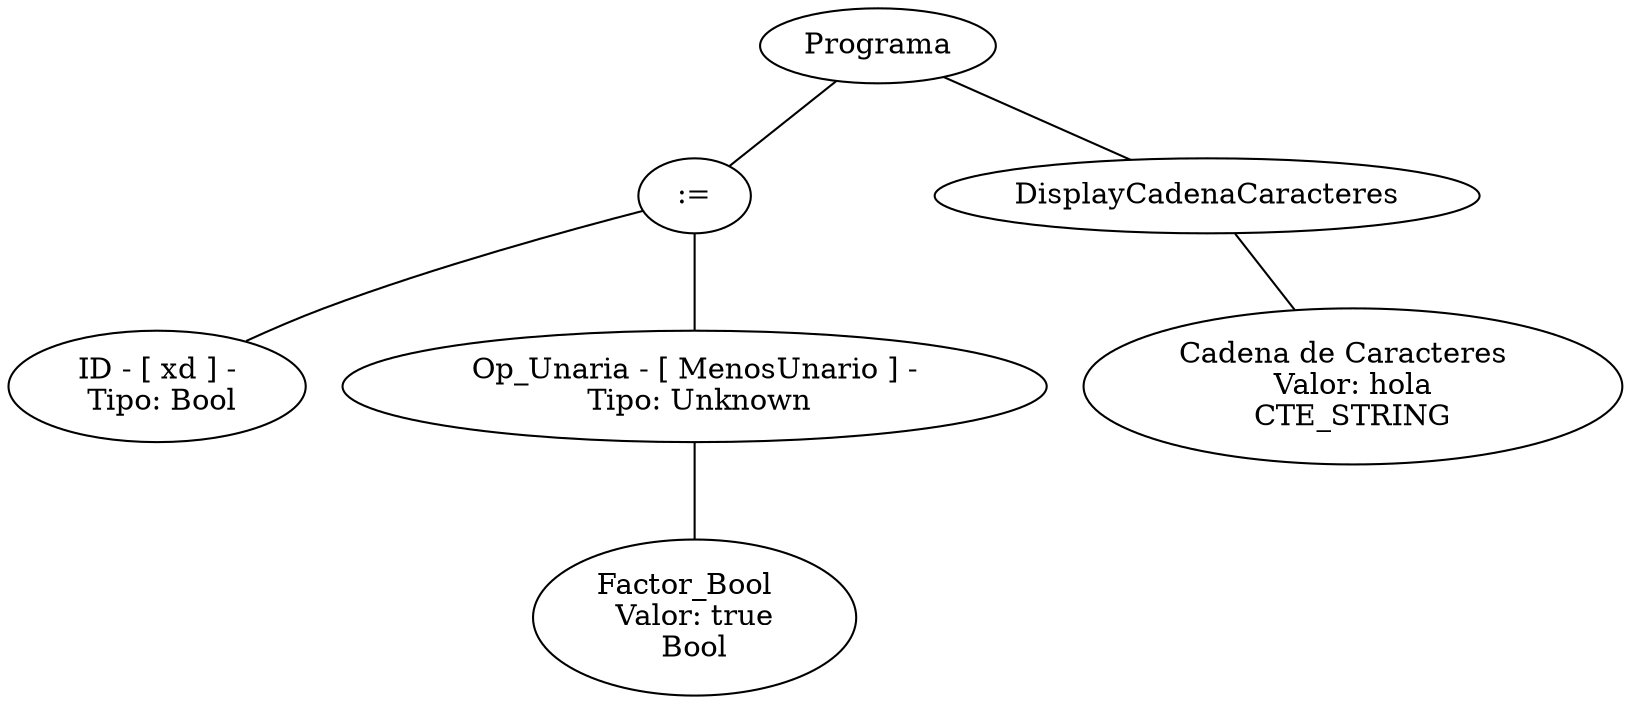 graph G {nodo_1067938912[label="Programa"]
nodo_1177096266[label=":="]
nodo_1067938912--nodo_1177096266
nodo_237061348[label=" ID - [ xd ] - 
 Tipo: Bool"]
nodo_1177096266--nodo_237061348
nodo_128893786[label=" Op_Unaria - [ MenosUnario ] - 
 Tipo: Unknown"]
nodo_1177096266--nodo_128893786
nodo_1267032364[label="Factor_Bool  
 Valor: true 
Bool"]
nodo_128893786--nodo_1267032364
nodo_598446861[label="DisplayCadenaCaracteres"]
nodo_1067938912--nodo_598446861
nodo_1685538367[label="Cadena de Caracteres  
 Valor: hola 
CTE_STRING"]
nodo_598446861--nodo_1685538367
}
